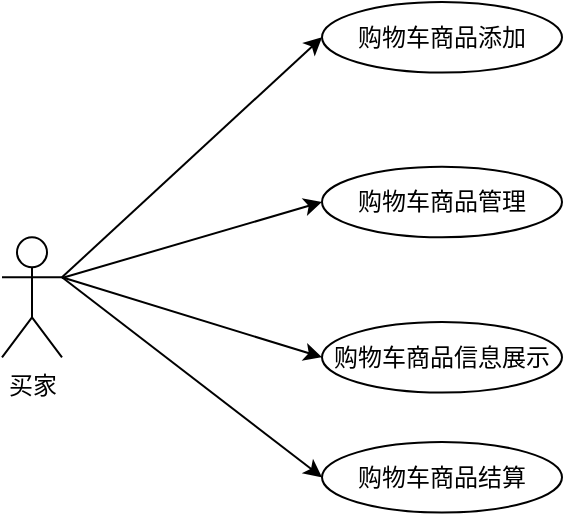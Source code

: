 <mxfile version="21.2.9" type="github">
  <diagram name="第 1 页" id="uwHExd9-VC8fvrQW-kaj">
    <mxGraphModel dx="954" dy="615" grid="1" gridSize="10" guides="1" tooltips="1" connect="1" arrows="1" fold="1" page="1" pageScale="1" pageWidth="827" pageHeight="1169" math="0" shadow="0">
      <root>
        <mxCell id="0" />
        <mxCell id="1" parent="0" />
        <mxCell id="OKMWDXngPsk2a8uxrAY7-10" style="rounded=0;orthogonalLoop=1;jettySize=auto;html=1;exitX=1;exitY=0.333;exitDx=0;exitDy=0;exitPerimeter=0;entryX=0;entryY=0.5;entryDx=0;entryDy=0;" parent="1" source="OKMWDXngPsk2a8uxrAY7-6" target="OKMWDXngPsk2a8uxrAY7-3" edge="1">
          <mxGeometry relative="1" as="geometry" />
        </mxCell>
        <mxCell id="OKMWDXngPsk2a8uxrAY7-11" style="rounded=0;orthogonalLoop=1;jettySize=auto;html=1;entryX=0;entryY=0.5;entryDx=0;entryDy=0;" parent="1" target="OKMWDXngPsk2a8uxrAY7-4" edge="1">
          <mxGeometry relative="1" as="geometry">
            <mxPoint x="110" y="278" as="sourcePoint" />
          </mxGeometry>
        </mxCell>
        <mxCell id="OKMWDXngPsk2a8uxrAY7-12" style="rounded=0;orthogonalLoop=1;jettySize=auto;html=1;entryX=0;entryY=0.5;entryDx=0;entryDy=0;exitX=1;exitY=0.333;exitDx=0;exitDy=0;exitPerimeter=0;" parent="1" target="OKMWDXngPsk2a8uxrAY7-5" edge="1" source="OKMWDXngPsk2a8uxrAY7-6">
          <mxGeometry relative="1" as="geometry">
            <mxPoint x="120" y="280" as="sourcePoint" />
          </mxGeometry>
        </mxCell>
        <mxCell id="rzXCr8yJIdhbhl5o0lIR-2" style="rounded=0;orthogonalLoop=1;jettySize=auto;html=1;exitX=1;exitY=0.333;exitDx=0;exitDy=0;exitPerimeter=0;entryX=0;entryY=0.5;entryDx=0;entryDy=0;" edge="1" parent="1" source="OKMWDXngPsk2a8uxrAY7-6" target="rzXCr8yJIdhbhl5o0lIR-1">
          <mxGeometry relative="1" as="geometry" />
        </mxCell>
        <mxCell id="OKMWDXngPsk2a8uxrAY7-6" value="买家" style="shape=umlActor;verticalLabelPosition=bottom;verticalAlign=top;html=1;outlineConnect=0;" parent="1" vertex="1">
          <mxGeometry x="80" y="257.64" width="30" height="60" as="geometry" />
        </mxCell>
        <mxCell id="OKMWDXngPsk2a8uxrAY7-3" value="购物车商品添加" style="ellipse;whiteSpace=wrap;html=1;container=0;" parent="1" vertex="1">
          <mxGeometry x="240" y="140" width="120" height="35.29" as="geometry" />
        </mxCell>
        <mxCell id="OKMWDXngPsk2a8uxrAY7-4" value="购物车商品管理" style="ellipse;whiteSpace=wrap;html=1;container=0;" parent="1" vertex="1">
          <mxGeometry x="240" y="222.35" width="120" height="35.29" as="geometry" />
        </mxCell>
        <mxCell id="OKMWDXngPsk2a8uxrAY7-5" value="购物车商品信息展示" style="ellipse;whiteSpace=wrap;html=1;container=0;" parent="1" vertex="1">
          <mxGeometry x="240" y="300" width="120" height="35.29" as="geometry" />
        </mxCell>
        <mxCell id="rzXCr8yJIdhbhl5o0lIR-1" value="购物车商品结算" style="ellipse;whiteSpace=wrap;html=1;container=0;" vertex="1" parent="1">
          <mxGeometry x="240" y="360" width="120" height="35.29" as="geometry" />
        </mxCell>
      </root>
    </mxGraphModel>
  </diagram>
</mxfile>
